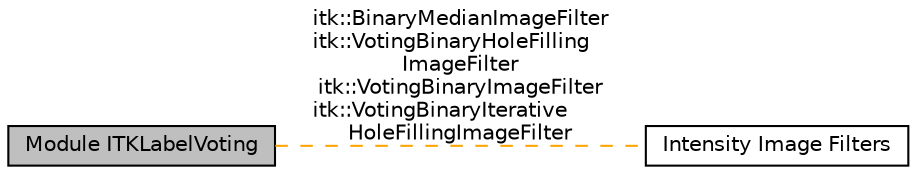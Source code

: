 digraph "Module ITKLabelVoting"
{
  edge [fontname="Helvetica",fontsize="10",labelfontname="Helvetica",labelfontsize="10"];
  node [fontname="Helvetica",fontsize="10",shape=box];
  rankdir=LR;
  Node1 [label="Module ITKLabelVoting",height=0.2,width=0.4,color="black", fillcolor="grey75", style="filled", fontcolor="black",tooltip=" "];
  Node2 [label="Intensity Image Filters",height=0.2,width=0.4,color="black", fillcolor="white", style="filled",URL="$group__IntensityImageFilters.html",tooltip=" "];
  Node1->Node2 [shape=plaintext, label="itk::BinaryMedianImageFilter\nitk::VotingBinaryHoleFilling\lImageFilter\nitk::VotingBinaryImageFilter\nitk::VotingBinaryIterative\lHoleFillingImageFilter", color="orange", dir="none", style="dashed"];
}
